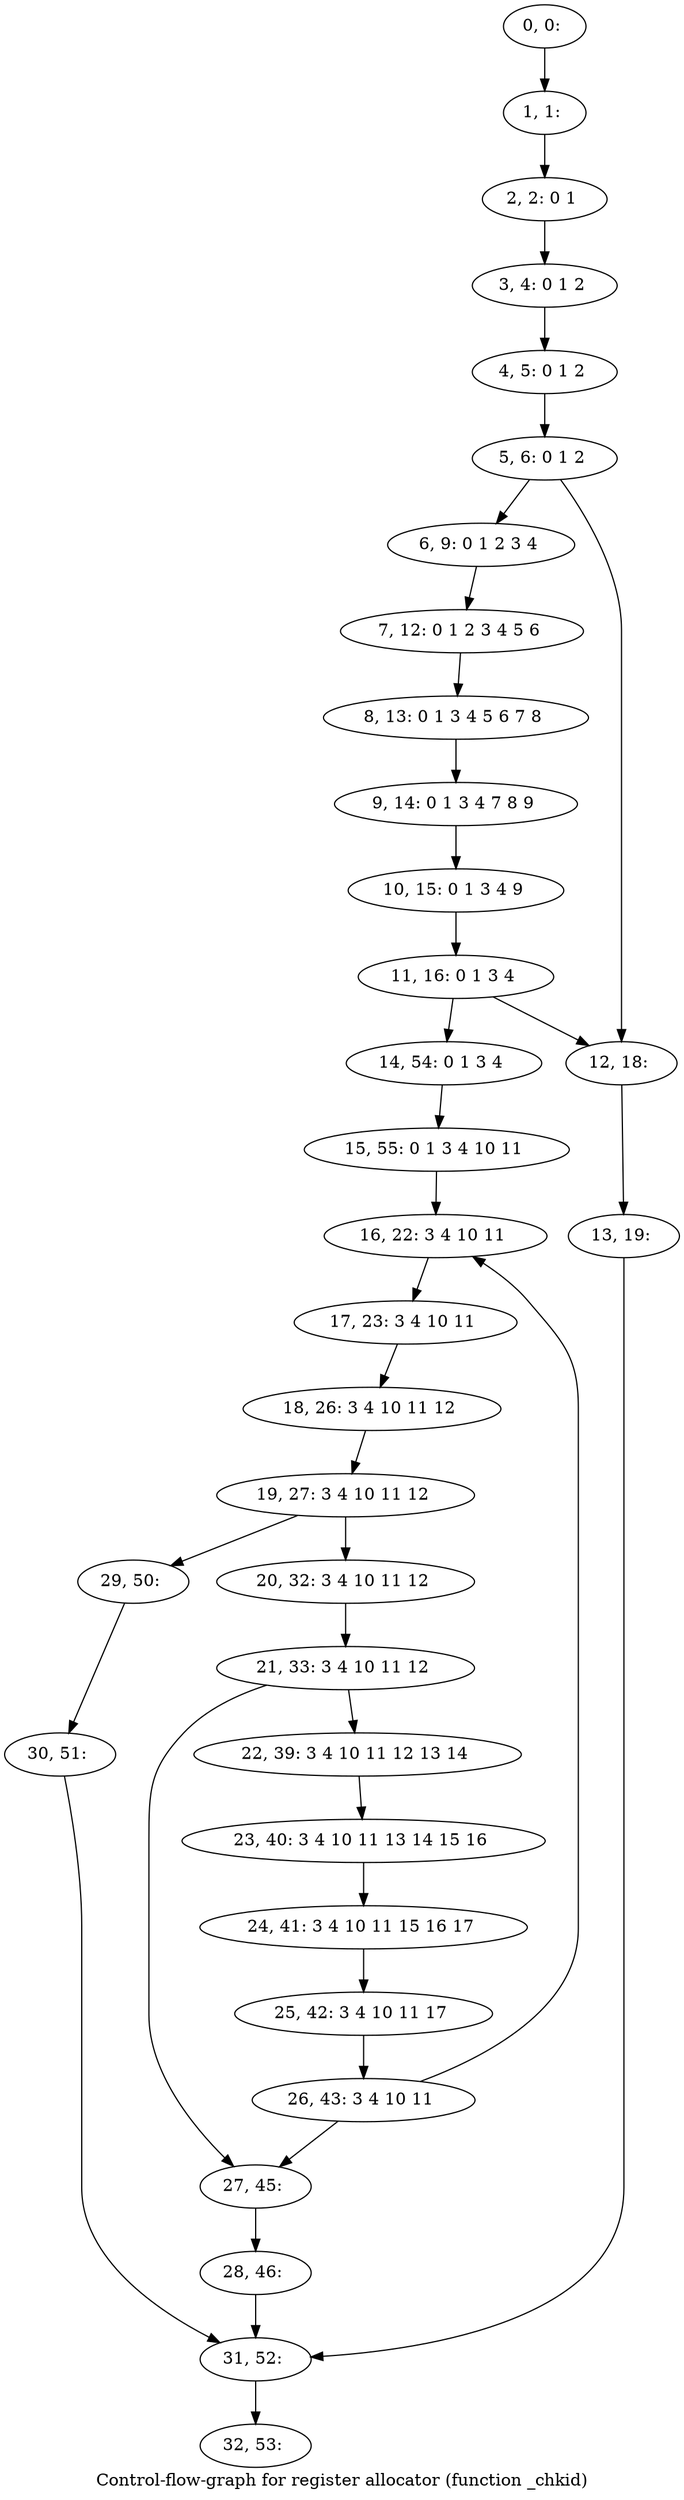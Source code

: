 digraph G {
graph [label="Control-flow-graph for register allocator (function _chkid)"]
0[label="0, 0: "];
1[label="1, 1: "];
2[label="2, 2: 0 1 "];
3[label="3, 4: 0 1 2 "];
4[label="4, 5: 0 1 2 "];
5[label="5, 6: 0 1 2 "];
6[label="6, 9: 0 1 2 3 4 "];
7[label="7, 12: 0 1 2 3 4 5 6 "];
8[label="8, 13: 0 1 3 4 5 6 7 8 "];
9[label="9, 14: 0 1 3 4 7 8 9 "];
10[label="10, 15: 0 1 3 4 9 "];
11[label="11, 16: 0 1 3 4 "];
12[label="12, 18: "];
13[label="13, 19: "];
14[label="14, 54: 0 1 3 4 "];
15[label="15, 55: 0 1 3 4 10 11 "];
16[label="16, 22: 3 4 10 11 "];
17[label="17, 23: 3 4 10 11 "];
18[label="18, 26: 3 4 10 11 12 "];
19[label="19, 27: 3 4 10 11 12 "];
20[label="20, 32: 3 4 10 11 12 "];
21[label="21, 33: 3 4 10 11 12 "];
22[label="22, 39: 3 4 10 11 12 13 14 "];
23[label="23, 40: 3 4 10 11 13 14 15 16 "];
24[label="24, 41: 3 4 10 11 15 16 17 "];
25[label="25, 42: 3 4 10 11 17 "];
26[label="26, 43: 3 4 10 11 "];
27[label="27, 45: "];
28[label="28, 46: "];
29[label="29, 50: "];
30[label="30, 51: "];
31[label="31, 52: "];
32[label="32, 53: "];
0->1 ;
1->2 ;
2->3 ;
3->4 ;
4->5 ;
5->6 ;
5->12 ;
6->7 ;
7->8 ;
8->9 ;
9->10 ;
10->11 ;
11->12 ;
11->14 ;
12->13 ;
13->31 ;
14->15 ;
15->16 ;
16->17 ;
17->18 ;
18->19 ;
19->20 ;
19->29 ;
20->21 ;
21->22 ;
21->27 ;
22->23 ;
23->24 ;
24->25 ;
25->26 ;
26->27 ;
26->16 ;
27->28 ;
28->31 ;
29->30 ;
30->31 ;
31->32 ;
}
